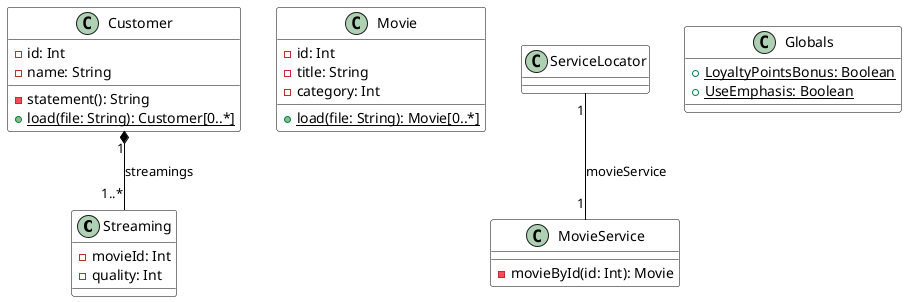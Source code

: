 #+BEGIN_SRC plantuml :results file silent :file class-diagram.png
@startuml

skinparam class {
  BackgroundColor White
  BorderColor Black
  ArrowColor Black
}

class Streaming {
  -movieId: Int
  -quality: Int
}

class Customer {
  -id: Int
  -name: String
  -statement(): String
  + {static} load(file: String): Customer[0..*]
}

Customer "1" *-- "1..*" Streaming : streamings

class Movie {
  -id: Int
  -title: String
  -category: Int
  + {static} load(file: String): Movie[0..*]
}

class MovieService {
  -movieById(id: Int): Movie
}

class ServiceLocator

ServiceLocator "1" -- "1" MovieService : movieService

class Globals {
  + {static} LoyaltyPointsBonus: Boolean
  + {static} UseEmphasis: Boolean
}
@enduml
#+END_SRC


[[file:class-diagram.png]]
